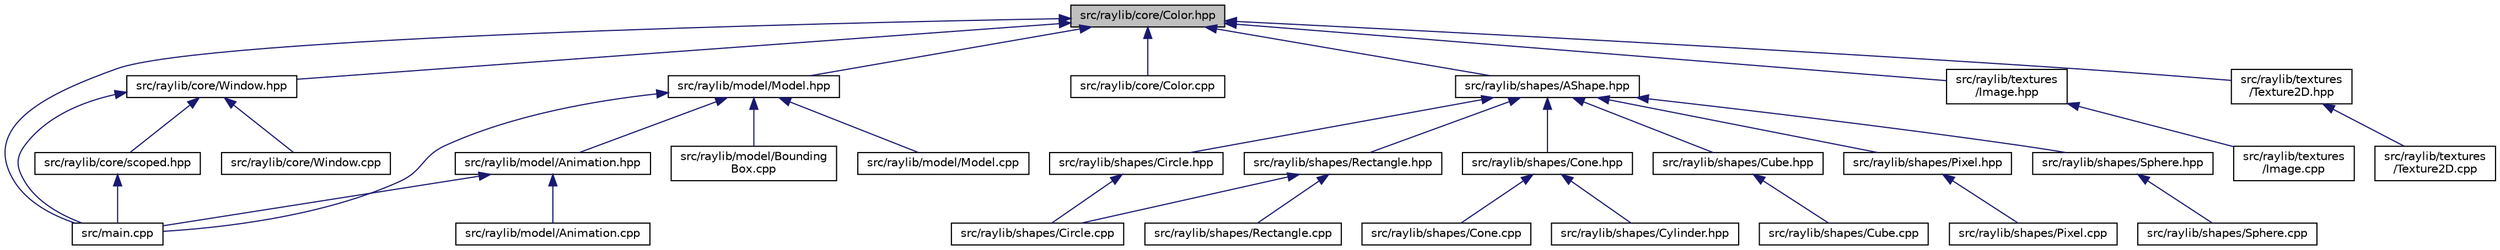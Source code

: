 digraph "src/raylib/core/Color.hpp"
{
 // LATEX_PDF_SIZE
  edge [fontname="Helvetica",fontsize="10",labelfontname="Helvetica",labelfontsize="10"];
  node [fontname="Helvetica",fontsize="10",shape=record];
  Node1 [label="src/raylib/core/Color.hpp",height=0.2,width=0.4,color="black", fillcolor="grey75", style="filled", fontcolor="black",tooltip=" "];
  Node1 -> Node2 [dir="back",color="midnightblue",fontsize="10",style="solid",fontname="Helvetica"];
  Node2 [label="src/main.cpp",height=0.2,width=0.4,color="black", fillcolor="white", style="filled",URL="$main_8cpp.html",tooltip=" "];
  Node1 -> Node3 [dir="back",color="midnightblue",fontsize="10",style="solid",fontname="Helvetica"];
  Node3 [label="src/raylib/core/Window.hpp",height=0.2,width=0.4,color="black", fillcolor="white", style="filled",URL="$_window_8hpp.html",tooltip=" "];
  Node3 -> Node2 [dir="back",color="midnightblue",fontsize="10",style="solid",fontname="Helvetica"];
  Node3 -> Node4 [dir="back",color="midnightblue",fontsize="10",style="solid",fontname="Helvetica"];
  Node4 [label="src/raylib/core/scoped.hpp",height=0.2,width=0.4,color="black", fillcolor="white", style="filled",URL="$scoped_8hpp.html",tooltip=" "];
  Node4 -> Node2 [dir="back",color="midnightblue",fontsize="10",style="solid",fontname="Helvetica"];
  Node3 -> Node5 [dir="back",color="midnightblue",fontsize="10",style="solid",fontname="Helvetica"];
  Node5 [label="src/raylib/core/Window.cpp",height=0.2,width=0.4,color="black", fillcolor="white", style="filled",URL="$_window_8cpp.html",tooltip=" "];
  Node1 -> Node6 [dir="back",color="midnightblue",fontsize="10",style="solid",fontname="Helvetica"];
  Node6 [label="src/raylib/model/Model.hpp",height=0.2,width=0.4,color="black", fillcolor="white", style="filled",URL="$_model_8hpp.html",tooltip=" "];
  Node6 -> Node7 [dir="back",color="midnightblue",fontsize="10",style="solid",fontname="Helvetica"];
  Node7 [label="src/raylib/model/Animation.hpp",height=0.2,width=0.4,color="black", fillcolor="white", style="filled",URL="$_animation_8hpp.html",tooltip=" "];
  Node7 -> Node2 [dir="back",color="midnightblue",fontsize="10",style="solid",fontname="Helvetica"];
  Node7 -> Node8 [dir="back",color="midnightblue",fontsize="10",style="solid",fontname="Helvetica"];
  Node8 [label="src/raylib/model/Animation.cpp",height=0.2,width=0.4,color="black", fillcolor="white", style="filled",URL="$_animation_8cpp.html",tooltip=" "];
  Node6 -> Node2 [dir="back",color="midnightblue",fontsize="10",style="solid",fontname="Helvetica"];
  Node6 -> Node9 [dir="back",color="midnightblue",fontsize="10",style="solid",fontname="Helvetica"];
  Node9 [label="src/raylib/model/Bounding\lBox.cpp",height=0.2,width=0.4,color="black", fillcolor="white", style="filled",URL="$_bounding_box_8cpp.html",tooltip=" "];
  Node6 -> Node10 [dir="back",color="midnightblue",fontsize="10",style="solid",fontname="Helvetica"];
  Node10 [label="src/raylib/model/Model.cpp",height=0.2,width=0.4,color="black", fillcolor="white", style="filled",URL="$_model_8cpp.html",tooltip=" "];
  Node1 -> Node11 [dir="back",color="midnightblue",fontsize="10",style="solid",fontname="Helvetica"];
  Node11 [label="src/raylib/core/Color.cpp",height=0.2,width=0.4,color="black", fillcolor="white", style="filled",URL="$_color_8cpp.html",tooltip=" "];
  Node1 -> Node12 [dir="back",color="midnightblue",fontsize="10",style="solid",fontname="Helvetica"];
  Node12 [label="src/raylib/shapes/AShape.hpp",height=0.2,width=0.4,color="black", fillcolor="white", style="filled",URL="$_a_shape_8hpp.html",tooltip=" "];
  Node12 -> Node13 [dir="back",color="midnightblue",fontsize="10",style="solid",fontname="Helvetica"];
  Node13 [label="src/raylib/shapes/Circle.hpp",height=0.2,width=0.4,color="black", fillcolor="white", style="filled",URL="$_circle_8hpp.html",tooltip=" "];
  Node13 -> Node14 [dir="back",color="midnightblue",fontsize="10",style="solid",fontname="Helvetica"];
  Node14 [label="src/raylib/shapes/Circle.cpp",height=0.2,width=0.4,color="black", fillcolor="white", style="filled",URL="$_circle_8cpp.html",tooltip=" "];
  Node12 -> Node15 [dir="back",color="midnightblue",fontsize="10",style="solid",fontname="Helvetica"];
  Node15 [label="src/raylib/shapes/Rectangle.hpp",height=0.2,width=0.4,color="black", fillcolor="white", style="filled",URL="$_rectangle_8hpp.html",tooltip=" "];
  Node15 -> Node14 [dir="back",color="midnightblue",fontsize="10",style="solid",fontname="Helvetica"];
  Node15 -> Node16 [dir="back",color="midnightblue",fontsize="10",style="solid",fontname="Helvetica"];
  Node16 [label="src/raylib/shapes/Rectangle.cpp",height=0.2,width=0.4,color="black", fillcolor="white", style="filled",URL="$_rectangle_8cpp.html",tooltip=" "];
  Node12 -> Node17 [dir="back",color="midnightblue",fontsize="10",style="solid",fontname="Helvetica"];
  Node17 [label="src/raylib/shapes/Cone.hpp",height=0.2,width=0.4,color="black", fillcolor="white", style="filled",URL="$_cone_8hpp.html",tooltip=" "];
  Node17 -> Node18 [dir="back",color="midnightblue",fontsize="10",style="solid",fontname="Helvetica"];
  Node18 [label="src/raylib/shapes/Cone.cpp",height=0.2,width=0.4,color="black", fillcolor="white", style="filled",URL="$_cone_8cpp.html",tooltip=" "];
  Node17 -> Node19 [dir="back",color="midnightblue",fontsize="10",style="solid",fontname="Helvetica"];
  Node19 [label="src/raylib/shapes/Cylinder.hpp",height=0.2,width=0.4,color="black", fillcolor="white", style="filled",URL="$_cylinder_8hpp.html",tooltip=" "];
  Node12 -> Node20 [dir="back",color="midnightblue",fontsize="10",style="solid",fontname="Helvetica"];
  Node20 [label="src/raylib/shapes/Cube.hpp",height=0.2,width=0.4,color="black", fillcolor="white", style="filled",URL="$_cube_8hpp.html",tooltip=" "];
  Node20 -> Node21 [dir="back",color="midnightblue",fontsize="10",style="solid",fontname="Helvetica"];
  Node21 [label="src/raylib/shapes/Cube.cpp",height=0.2,width=0.4,color="black", fillcolor="white", style="filled",URL="$_cube_8cpp.html",tooltip=" "];
  Node12 -> Node22 [dir="back",color="midnightblue",fontsize="10",style="solid",fontname="Helvetica"];
  Node22 [label="src/raylib/shapes/Pixel.hpp",height=0.2,width=0.4,color="black", fillcolor="white", style="filled",URL="$_pixel_8hpp.html",tooltip=" "];
  Node22 -> Node23 [dir="back",color="midnightblue",fontsize="10",style="solid",fontname="Helvetica"];
  Node23 [label="src/raylib/shapes/Pixel.cpp",height=0.2,width=0.4,color="black", fillcolor="white", style="filled",URL="$_pixel_8cpp.html",tooltip=" "];
  Node12 -> Node24 [dir="back",color="midnightblue",fontsize="10",style="solid",fontname="Helvetica"];
  Node24 [label="src/raylib/shapes/Sphere.hpp",height=0.2,width=0.4,color="black", fillcolor="white", style="filled",URL="$_sphere_8hpp.html",tooltip=" "];
  Node24 -> Node25 [dir="back",color="midnightblue",fontsize="10",style="solid",fontname="Helvetica"];
  Node25 [label="src/raylib/shapes/Sphere.cpp",height=0.2,width=0.4,color="black", fillcolor="white", style="filled",URL="$_sphere_8cpp.html",tooltip=" "];
  Node1 -> Node26 [dir="back",color="midnightblue",fontsize="10",style="solid",fontname="Helvetica"];
  Node26 [label="src/raylib/textures\l/Image.hpp",height=0.2,width=0.4,color="black", fillcolor="white", style="filled",URL="$_image_8hpp.html",tooltip=" "];
  Node26 -> Node27 [dir="back",color="midnightblue",fontsize="10",style="solid",fontname="Helvetica"];
  Node27 [label="src/raylib/textures\l/Image.cpp",height=0.2,width=0.4,color="black", fillcolor="white", style="filled",URL="$_image_8cpp.html",tooltip=" "];
  Node1 -> Node28 [dir="back",color="midnightblue",fontsize="10",style="solid",fontname="Helvetica"];
  Node28 [label="src/raylib/textures\l/Texture2D.hpp",height=0.2,width=0.4,color="black", fillcolor="white", style="filled",URL="$_texture2_d_8hpp.html",tooltip=" "];
  Node28 -> Node29 [dir="back",color="midnightblue",fontsize="10",style="solid",fontname="Helvetica"];
  Node29 [label="src/raylib/textures\l/Texture2D.cpp",height=0.2,width=0.4,color="black", fillcolor="white", style="filled",URL="$_texture2_d_8cpp.html",tooltip=" "];
}

